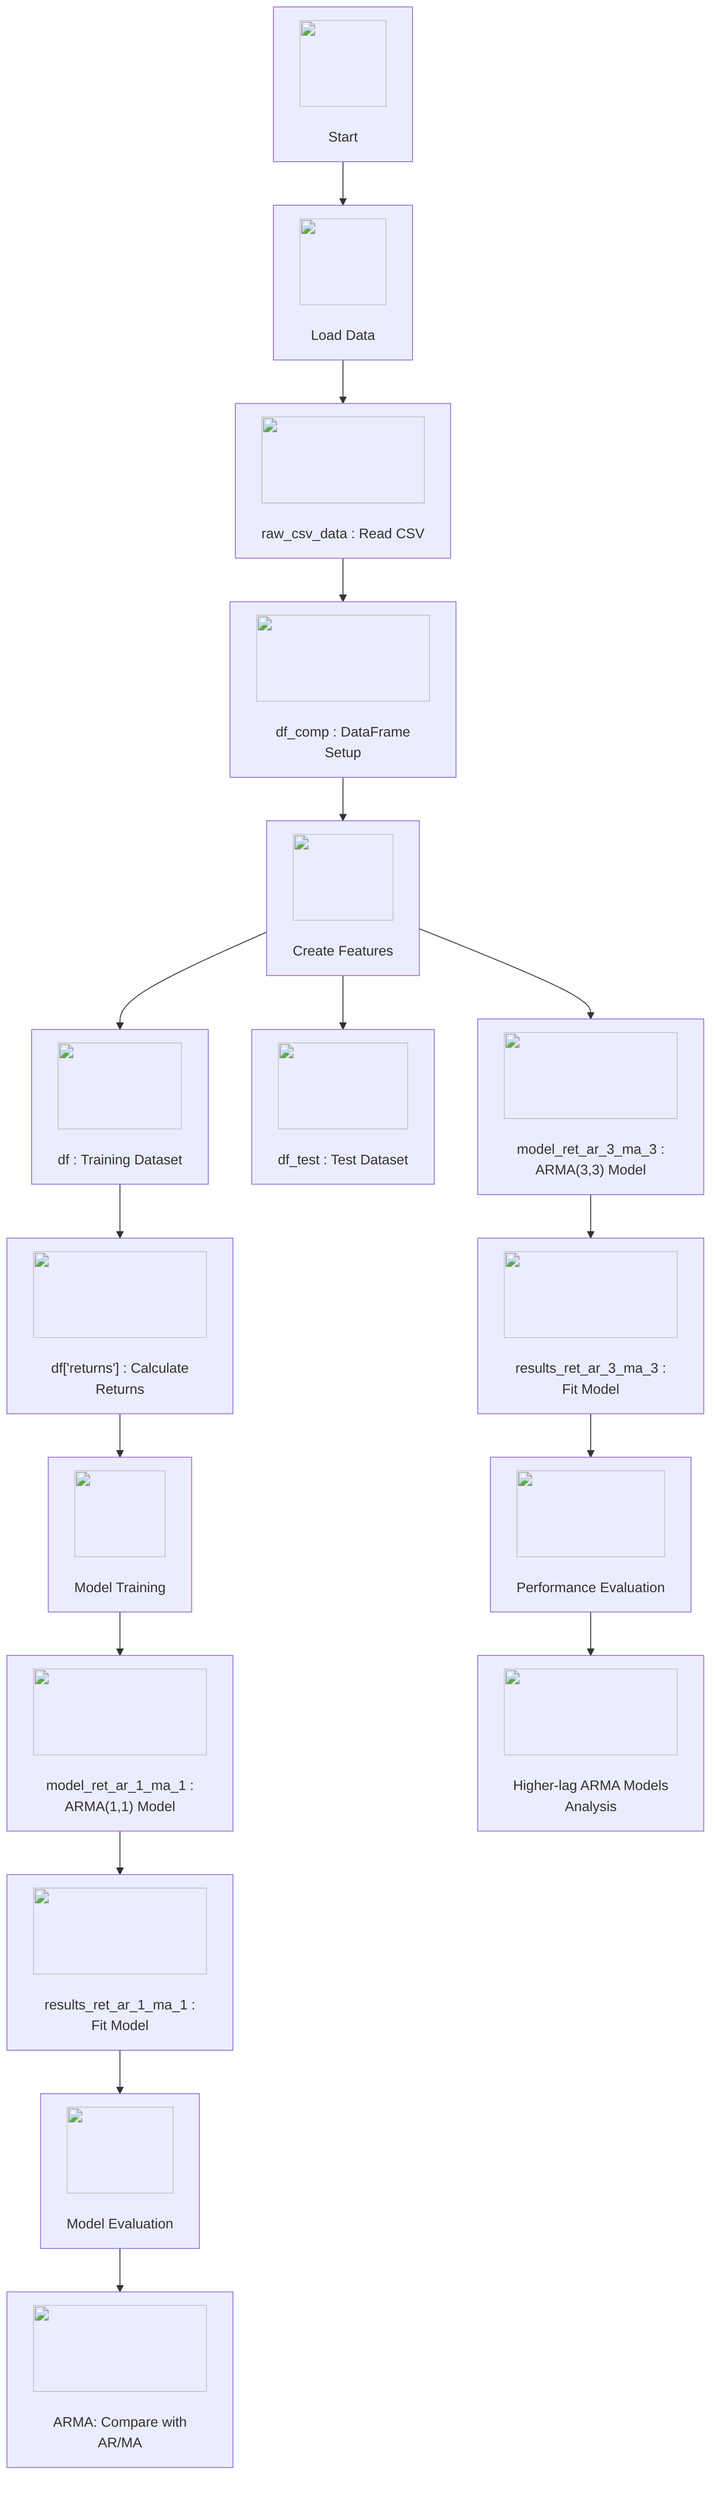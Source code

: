 flowchart TD
    A["<img src='icons/database.svg' width=100 height=100/> <br/> Start"] --> B["<img src='icons/file.svg' width=100 height=100/> <br/> Load Data"]
    B --> C["<img src='icons/table.svg' width=100 height=100/> <br/> raw_csv_data : Read CSV"]
    C --> D["<img src='icons/column_split.svg' width=100 height=100/> <br/> df_comp : DataFrame Setup"]
    D --> E["<img src='icons/column_split.svg' width=100 height=100/> <br/> Create Features"]
    E --> F["<img src='icons/row_split.svg' width=100 height=100/> <br/> df : Training Dataset"]
    E --> G["<img src='icons/row_split.svg' width=100 height=100/> <br/> df_test : Test Dataset"]
    F --> H["<img src='icons/brain.svg' width=100 height=100/> <br/> df['returns'] : Calculate Returns"]
    H --> I["<img src='icons/brain.svg' width=100 height=100/> <br/> Model Training"]
    I --> J["<img src='icons/brain.svg' width=100 height=100/> <br/> model_ret_ar_1_ma_1 : ARMA(1,1) Model"]
    J --> K["<img src='icons/brain.svg' width=100 height=100/> <br/> results_ret_ar_1_ma_1 : Fit Model"]
    K --> L["<img src='icons/brain.svg' width=100 height=100/> <br/> Model Evaluation"]
    L --> M["<img src='icons/brain.svg' width=100 height=100/> <br/> ARMA: Compare with AR/MA"]
    E --> N["<img src='icons/brain.svg' width=100 height=100/> <br/> model_ret_ar_3_ma_3 : ARMA(3,3) Model"]
    N --> O["<img src='icons/brain.svg' width=100 height=100/> <br/> results_ret_ar_3_ma_3 : Fit Model"]
    O --> P["<img src='icons/brain.svg' width=100 height=100/> <br/> Performance Evaluation"]
    P --> Q["<img src='icons/brain.svg' width=100 height=100/> <br/> Higher-lag ARMA Models Analysis"]